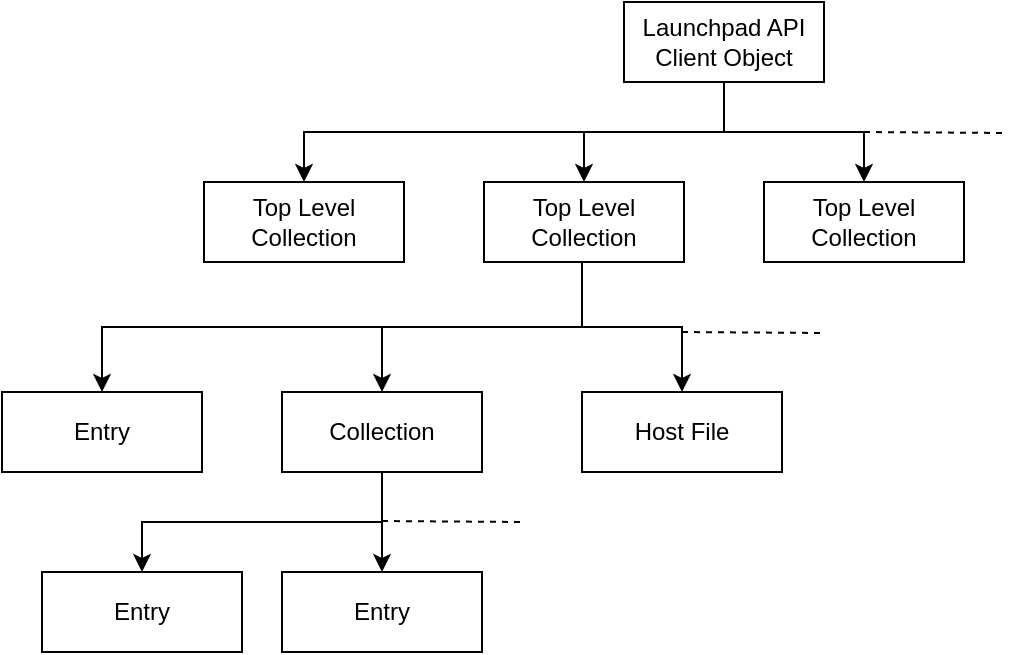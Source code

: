 <mxfile version="10.6.7" type="device"><diagram id="I1PLQaf1xwlxXB4_jwe5" name="Page-1"><mxGraphModel dx="773" dy="443" grid="1" gridSize="10" guides="1" tooltips="1" connect="1" arrows="1" fold="1" page="1" pageScale="1" pageWidth="850" pageHeight="1100" math="0" shadow="0"><root><mxCell id="0"/><mxCell id="1" parent="0"/><mxCell id="6MTVCf9fDBnuCMv8S-z4-16" value="Entry" style="whiteSpace=wrap;html=1;" vertex="1" parent="1"><mxGeometry x="100" y="320" width="100" height="40" as="geometry"/></mxCell><mxCell id="6MTVCf9fDBnuCMv8S-z4-17" value="Collection" style="whiteSpace=wrap;html=1;" vertex="1" parent="1"><mxGeometry x="240" y="320" width="100" height="40" as="geometry"/></mxCell><mxCell id="6MTVCf9fDBnuCMv8S-z4-18" value="Host File" style="whiteSpace=wrap;html=1;" vertex="1" parent="1"><mxGeometry x="390" y="320" width="100" height="40" as="geometry"/></mxCell><mxCell id="6MTVCf9fDBnuCMv8S-z4-19" value="" style="edgeStyle=elbowEdgeStyle;elbow=vertical;html=1;rounded=0;exitX=0.5;exitY=1;exitDx=0;exitDy=0;entryX=0.5;entryY=0;entryDx=0;entryDy=0;" edge="1" parent="1" source="6MTVCf9fDBnuCMv8S-z4-32" target="6MTVCf9fDBnuCMv8S-z4-20"><mxGeometry relative="1" as="geometry"><mxPoint x="320" y="165" as="sourcePoint"/><mxPoint x="95" y="215" as="targetPoint"/></mxGeometry></mxCell><mxCell id="6MTVCf9fDBnuCMv8S-z4-20" value="Top Level Collection" style="whiteSpace=wrap;html=1;" vertex="1" parent="1"><mxGeometry x="201" y="215" width="100" height="40" as="geometry"/></mxCell><mxCell id="6MTVCf9fDBnuCMv8S-z4-21" value="" style="endArrow=none;dashed=1;html=1;" edge="1" parent="1"><mxGeometry width="50" height="50" relative="1" as="geometry"><mxPoint x="390" y="190" as="sourcePoint"/><mxPoint x="520" y="190" as="targetPoint"/></mxGeometry></mxCell><mxCell id="6MTVCf9fDBnuCMv8S-z4-22" value="Entry" style="whiteSpace=wrap;html=1;" vertex="1" parent="1"><mxGeometry x="120" y="410" width="100" height="40" as="geometry"/></mxCell><mxCell id="6MTVCf9fDBnuCMv8S-z4-23" value="Entry" style="whiteSpace=wrap;html=1;" vertex="1" parent="1"><mxGeometry x="240" y="410" width="100" height="40" as="geometry"/></mxCell><mxCell id="6MTVCf9fDBnuCMv8S-z4-24" value="" style="edgeStyle=elbowEdgeStyle;elbow=vertical;html=1;rounded=0;exitX=0.5;exitY=1;exitDx=0;exitDy=0;entryX=0.5;entryY=0;entryDx=0;entryDy=0;" edge="1" parent="1" source="6MTVCf9fDBnuCMv8S-z4-17" target="6MTVCf9fDBnuCMv8S-z4-22"><mxGeometry relative="1" as="geometry"><mxPoint x="270" y="360" as="sourcePoint"/><mxPoint x="200" y="410" as="targetPoint"/><Array as="points"><mxPoint x="160" y="385"/></Array></mxGeometry></mxCell><mxCell id="6MTVCf9fDBnuCMv8S-z4-25" value="" style="endArrow=classic;html=1;exitX=0.5;exitY=1;exitDx=0;exitDy=0;" edge="1" parent="1" source="6MTVCf9fDBnuCMv8S-z4-17" target="6MTVCf9fDBnuCMv8S-z4-23"><mxGeometry width="50" height="50" relative="1" as="geometry"><mxPoint x="50" y="520" as="sourcePoint"/><mxPoint x="100" y="470" as="targetPoint"/></mxGeometry></mxCell><mxCell id="6MTVCf9fDBnuCMv8S-z4-26" value="" style="endArrow=none;dashed=1;html=1;" edge="1" parent="1"><mxGeometry width="50" height="50" relative="1" as="geometry"><mxPoint x="290" y="384.5" as="sourcePoint"/><mxPoint x="360" y="385" as="targetPoint"/></mxGeometry></mxCell><mxCell id="6MTVCf9fDBnuCMv8S-z4-28" value="" style="edgeStyle=elbowEdgeStyle;elbow=vertical;html=1;rounded=0;exitX=0.5;exitY=1;exitDx=0;exitDy=0;entryX=0.5;entryY=0;entryDx=0;entryDy=0;" edge="1" parent="1" target="6MTVCf9fDBnuCMv8S-z4-17"><mxGeometry relative="1" as="geometry"><mxPoint x="390" y="255" as="sourcePoint"/><mxPoint x="350" y="350" as="targetPoint"/></mxGeometry></mxCell><mxCell id="6MTVCf9fDBnuCMv8S-z4-29" value="" style="edgeStyle=elbowEdgeStyle;elbow=vertical;html=1;rounded=0;exitX=0.5;exitY=1;exitDx=0;exitDy=0;entryX=0.5;entryY=0;entryDx=0;entryDy=0;" edge="1" parent="1" target="6MTVCf9fDBnuCMv8S-z4-16"><mxGeometry relative="1" as="geometry"><mxPoint x="390" y="255" as="sourcePoint"/><mxPoint x="110" y="340" as="targetPoint"/></mxGeometry></mxCell><mxCell id="6MTVCf9fDBnuCMv8S-z4-30" value="" style="endArrow=none;dashed=1;html=1;" edge="1" parent="1"><mxGeometry width="50" height="50" relative="1" as="geometry"><mxPoint x="440" y="290" as="sourcePoint"/><mxPoint x="510" y="290.5" as="targetPoint"/></mxGeometry></mxCell><mxCell id="6MTVCf9fDBnuCMv8S-z4-31" value="" style="edgeStyle=elbowEdgeStyle;elbow=vertical;html=1;rounded=0;entryX=0.5;entryY=0;entryDx=0;entryDy=0;exitX=0.5;exitY=1;exitDx=0;exitDy=0;" edge="1" parent="1" target="6MTVCf9fDBnuCMv8S-z4-18"><mxGeometry relative="1" as="geometry"><mxPoint x="390" y="255" as="sourcePoint"/><mxPoint x="400" y="225" as="targetPoint"/></mxGeometry></mxCell><mxCell id="6MTVCf9fDBnuCMv8S-z4-32" value="Launchpad API Client Object" style="whiteSpace=wrap;html=1;" vertex="1" parent="1"><mxGeometry x="411" y="125" width="100" height="40" as="geometry"/></mxCell><mxCell id="6MTVCf9fDBnuCMv8S-z4-34" value="" style="edgeStyle=elbowEdgeStyle;elbow=vertical;html=1;rounded=0;" edge="1" source="6MTVCf9fDBnuCMv8S-z4-32" target="6MTVCf9fDBnuCMv8S-z4-36" parent="1"><mxGeometry relative="1" as="geometry"/></mxCell><mxCell id="6MTVCf9fDBnuCMv8S-z4-35" value="" style="edgeStyle=elbowEdgeStyle;elbow=vertical;html=1;rounded=0;" edge="1" source="6MTVCf9fDBnuCMv8S-z4-32" target="6MTVCf9fDBnuCMv8S-z4-37" parent="1"><mxGeometry relative="1" as="geometry"/></mxCell><mxCell id="6MTVCf9fDBnuCMv8S-z4-36" value="Top Level Collection" style="whiteSpace=wrap;html=1;" vertex="1" parent="1"><mxGeometry x="341" y="215" width="100" height="40" as="geometry"/></mxCell><mxCell id="6MTVCf9fDBnuCMv8S-z4-37" value="Top Level Collection" style="whiteSpace=wrap;html=1;" vertex="1" parent="1"><mxGeometry x="481" y="215" width="100" height="40" as="geometry"/></mxCell><mxCell id="6MTVCf9fDBnuCMv8S-z4-38" value="" style="endArrow=none;dashed=1;html=1;" edge="1" parent="1"><mxGeometry width="50" height="50" relative="1" as="geometry"><mxPoint x="531" y="190" as="sourcePoint"/><mxPoint x="601" y="190.5" as="targetPoint"/></mxGeometry></mxCell></root></mxGraphModel></diagram></mxfile>